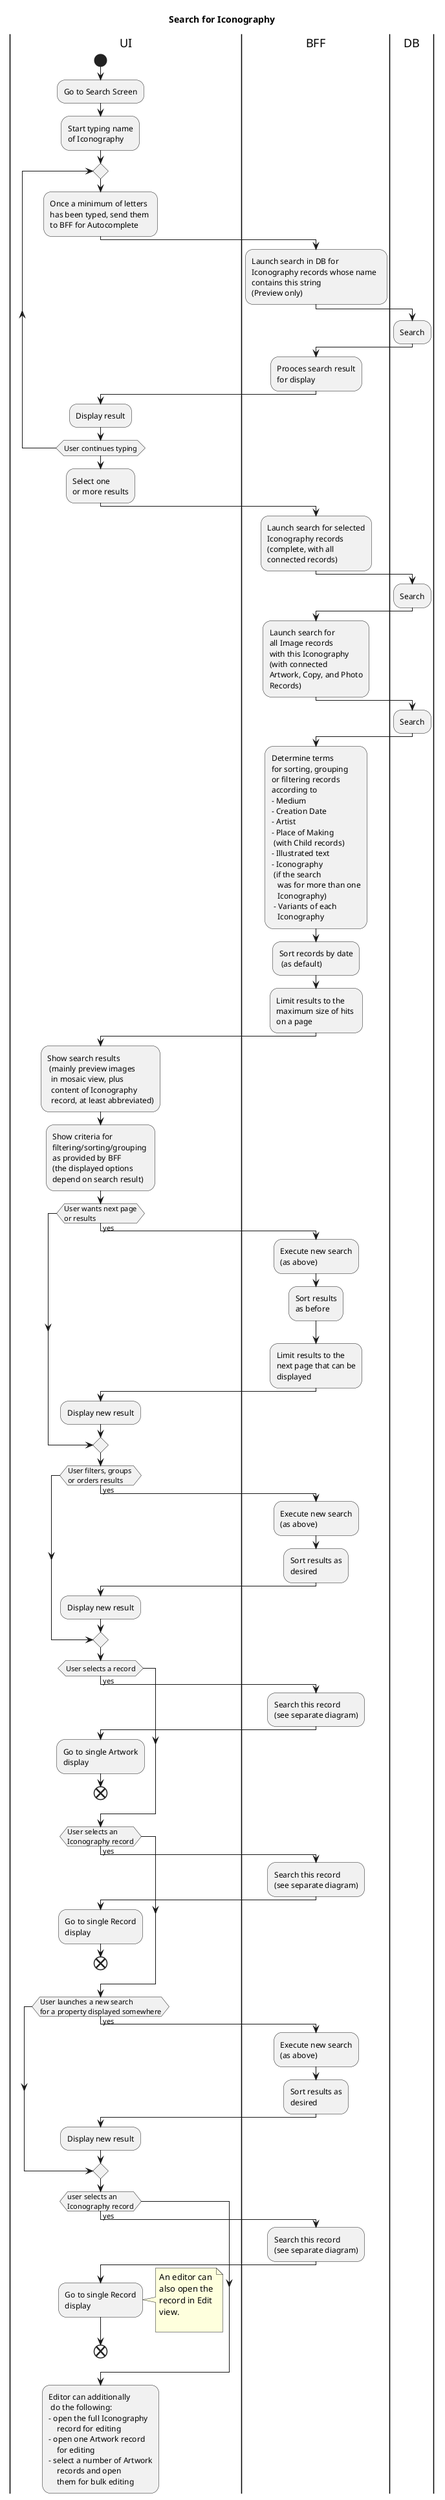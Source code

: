 @startuml
title Search for Iconography
|UI|
start
:Go to Search Screen;
:Start typing name
of Iconography;

repeat
    :Once a minimum of letters
    has been typed, send them 
    to BFF for Autocomplete;
    |BFF|
    :Launch search in DB for
    Iconography records whose name  
    contains this string
    (Preview only);
    |DB|
    :Search;
    |BFF|   
    
    :Prooces search result
    for display;
    |UI|
    :Display result;
repeat while (User continues typing)
:Select one
or more results;
|BFF|
:Launch search for selected
Iconography records
(complete, with all
connected records);
|DB|
:Search;
|BFF|
:Launch search for 
all Image records
with this Iconography
(with connected 
Artwork, Copy, and Photo
Records);
|DB|
:Search;
|BFF|
:Determine terms
for sorting, grouping
or filtering records
according to 
- Medium
- Creation Date 
- Artist 
- Place of Making
 (with Child records)
- Illustrated text 
- Iconography 
 (if the search
   was for more than one
   Iconography)
 - Variants of each
   Iconography;
:Sort records by date
 (as default);
 :Limit results to the 
 maximum size of hits 
 on a page;
 
|UI|
:Show search results
 (mainly preview images
  in mosaic view, plus 
  content of Iconography
  record, at least abbreviated);
:Show criteria for
filtering/sorting/grouping 
as provided by BFF
(the displayed options
depend on search result);

if (User wants next page
or results) then (yes)
    |BFF|
    :Execute new search
    (as above);
    :Sort results
    as before;
    :Limit results to the
    next page that can be
    displayed;
    |UI|
    :Display new result;
else
end if 

if (User filters, groups 
or orders results) then (yes)
    |BFF|
    :Execute new search
    (as above);
    :Sort results as 
    desired;
    |UI|
    :Display new result;
else
end if 

if (User selects a record) then (yes)
    |BFF|
    :Search this record
    (see separate diagram);
    |UI|
    :Go to single Artwork 
    display;
    end
else
end if 

if (User selects an
Iconography record) then (yes)
    |BFF|
    :Search this record
    (see separate diagram);
    |UI|
    :Go to single Record 
    display;
    end
else
end if 

if (User launches a new search
for a property displayed somewhere) then (yes)
    |BFF|
    :Execute new search
    (as above);
    :Sort results as 
    desired;
    |UI|
    :Display new result;
else
end if 


if (user selects an
Iconography record) then (yes)
    |BFF|
    :Search this record
    (see separate diagram);
    |UI|
    :Go to single Record 
    display;
    note right
    An editor can
    also open the
    record in Edit
    view. 

    end note
    end
else
end if 


:Editor can additionally
 do the following:
- open the full Iconography
    record for editing
- open one Artwork record 
    for editing
- select a number of Artwork
    records and open
    them for bulk editing;



@enduml
